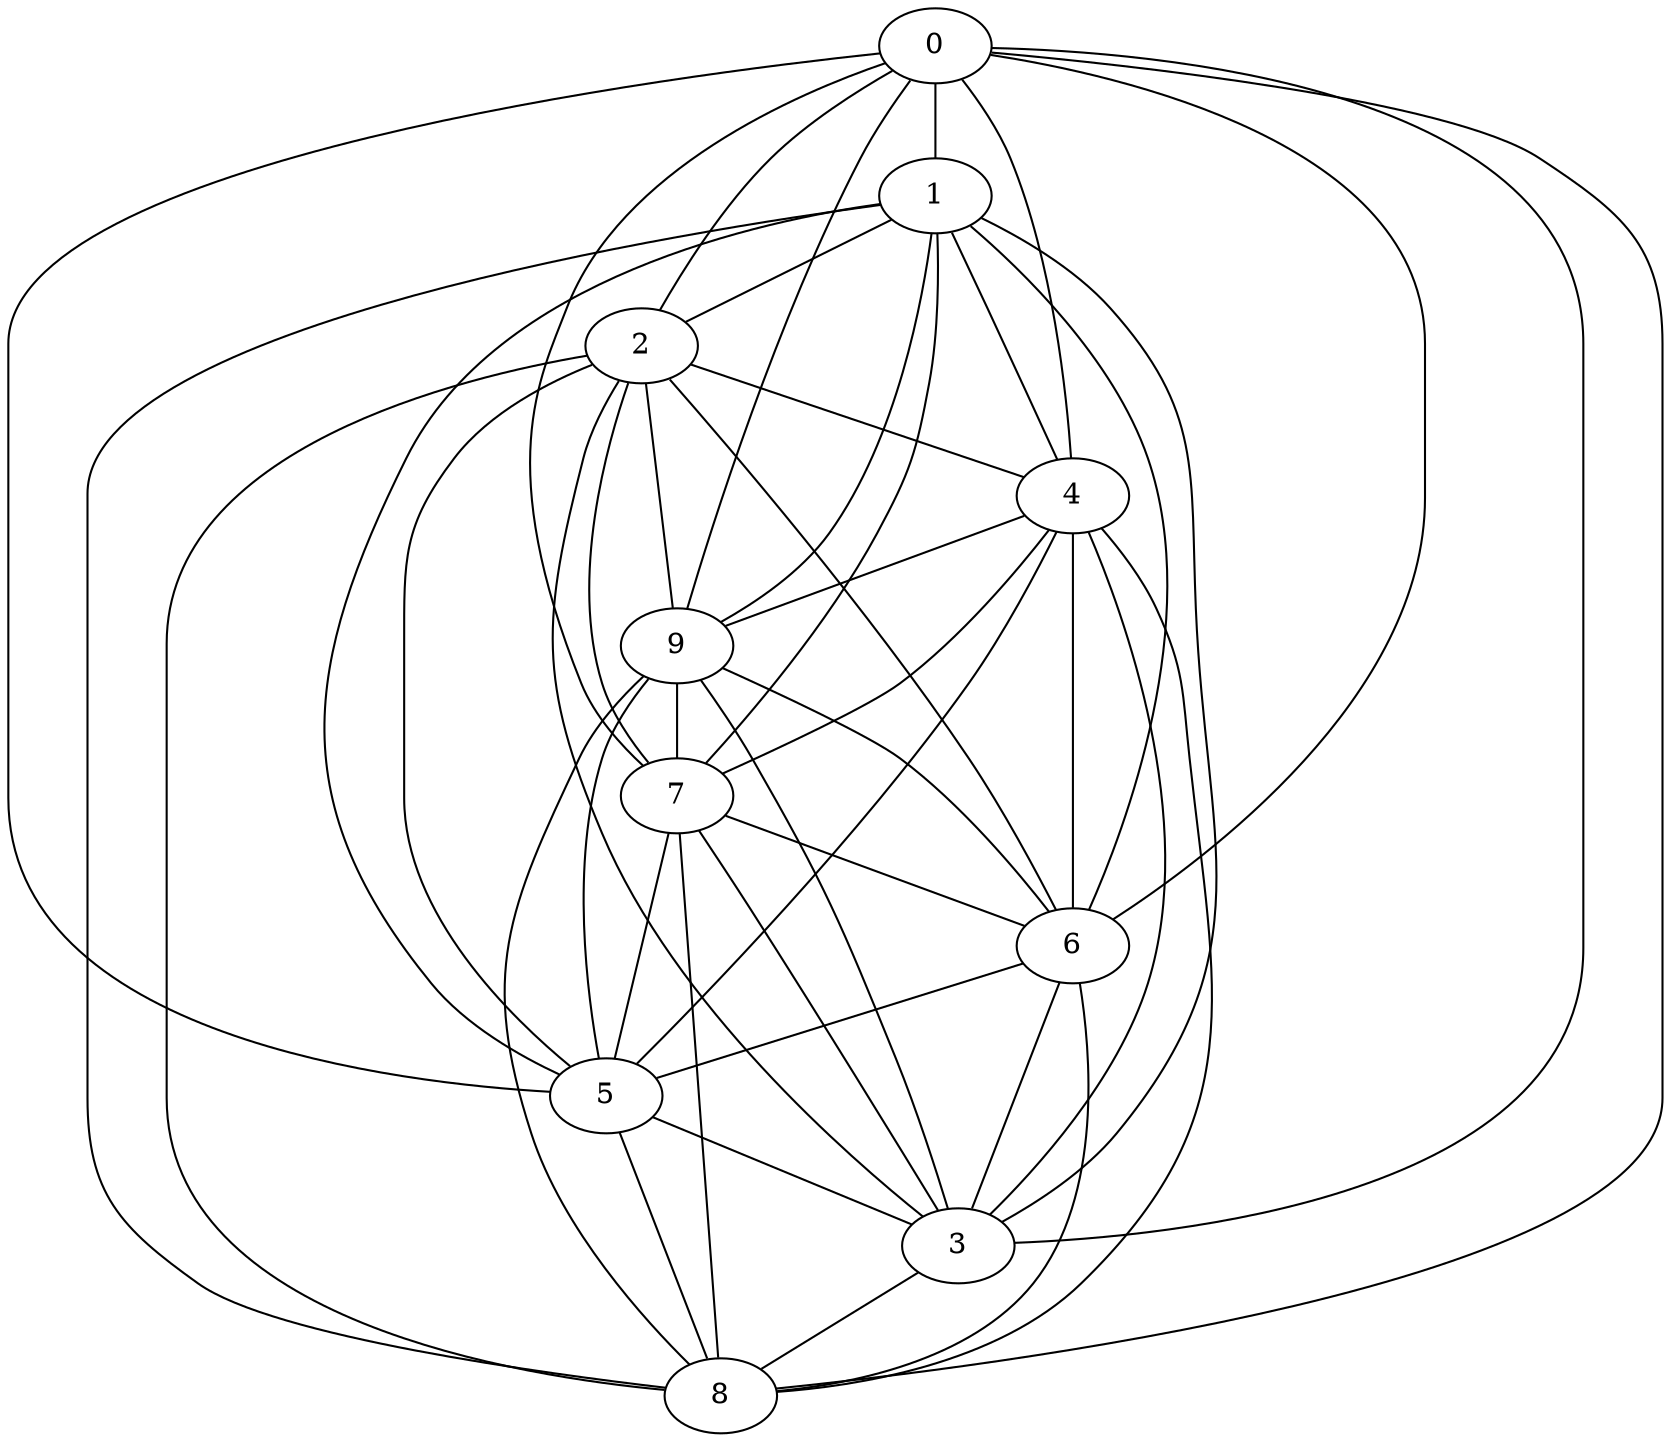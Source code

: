 graph G {
0;
1;
2;
3;
4;
5;
6;
7;
8;
9;
0--6 ;
8--9 ;
1--5 ;
3--2 ;
7--0 ;
5--8 ;
9--7 ;
9--2 ;
4--8 ;
6--9 ;
9--1 ;
4--3 ;
5--3 ;
7--6 ;
5--0 ;
6--4 ;
4--7 ;
0--1 ;
2--7 ;
6--5 ;
7--3 ;
4--9 ;
9--5 ;
1--6 ;
1--4 ;
4--5 ;
0--8 ;
3--1 ;
8--6 ;
1--2 ;
7--5 ;
8--2 ;
3--0 ;
4--0 ;
2--5 ;
2--6 ;
3--8 ;
6--3 ;
7--1 ;
9--0 ;
3--9 ;
0--2 ;
2--4 ;
8--1 ;
8--7 ;
}
